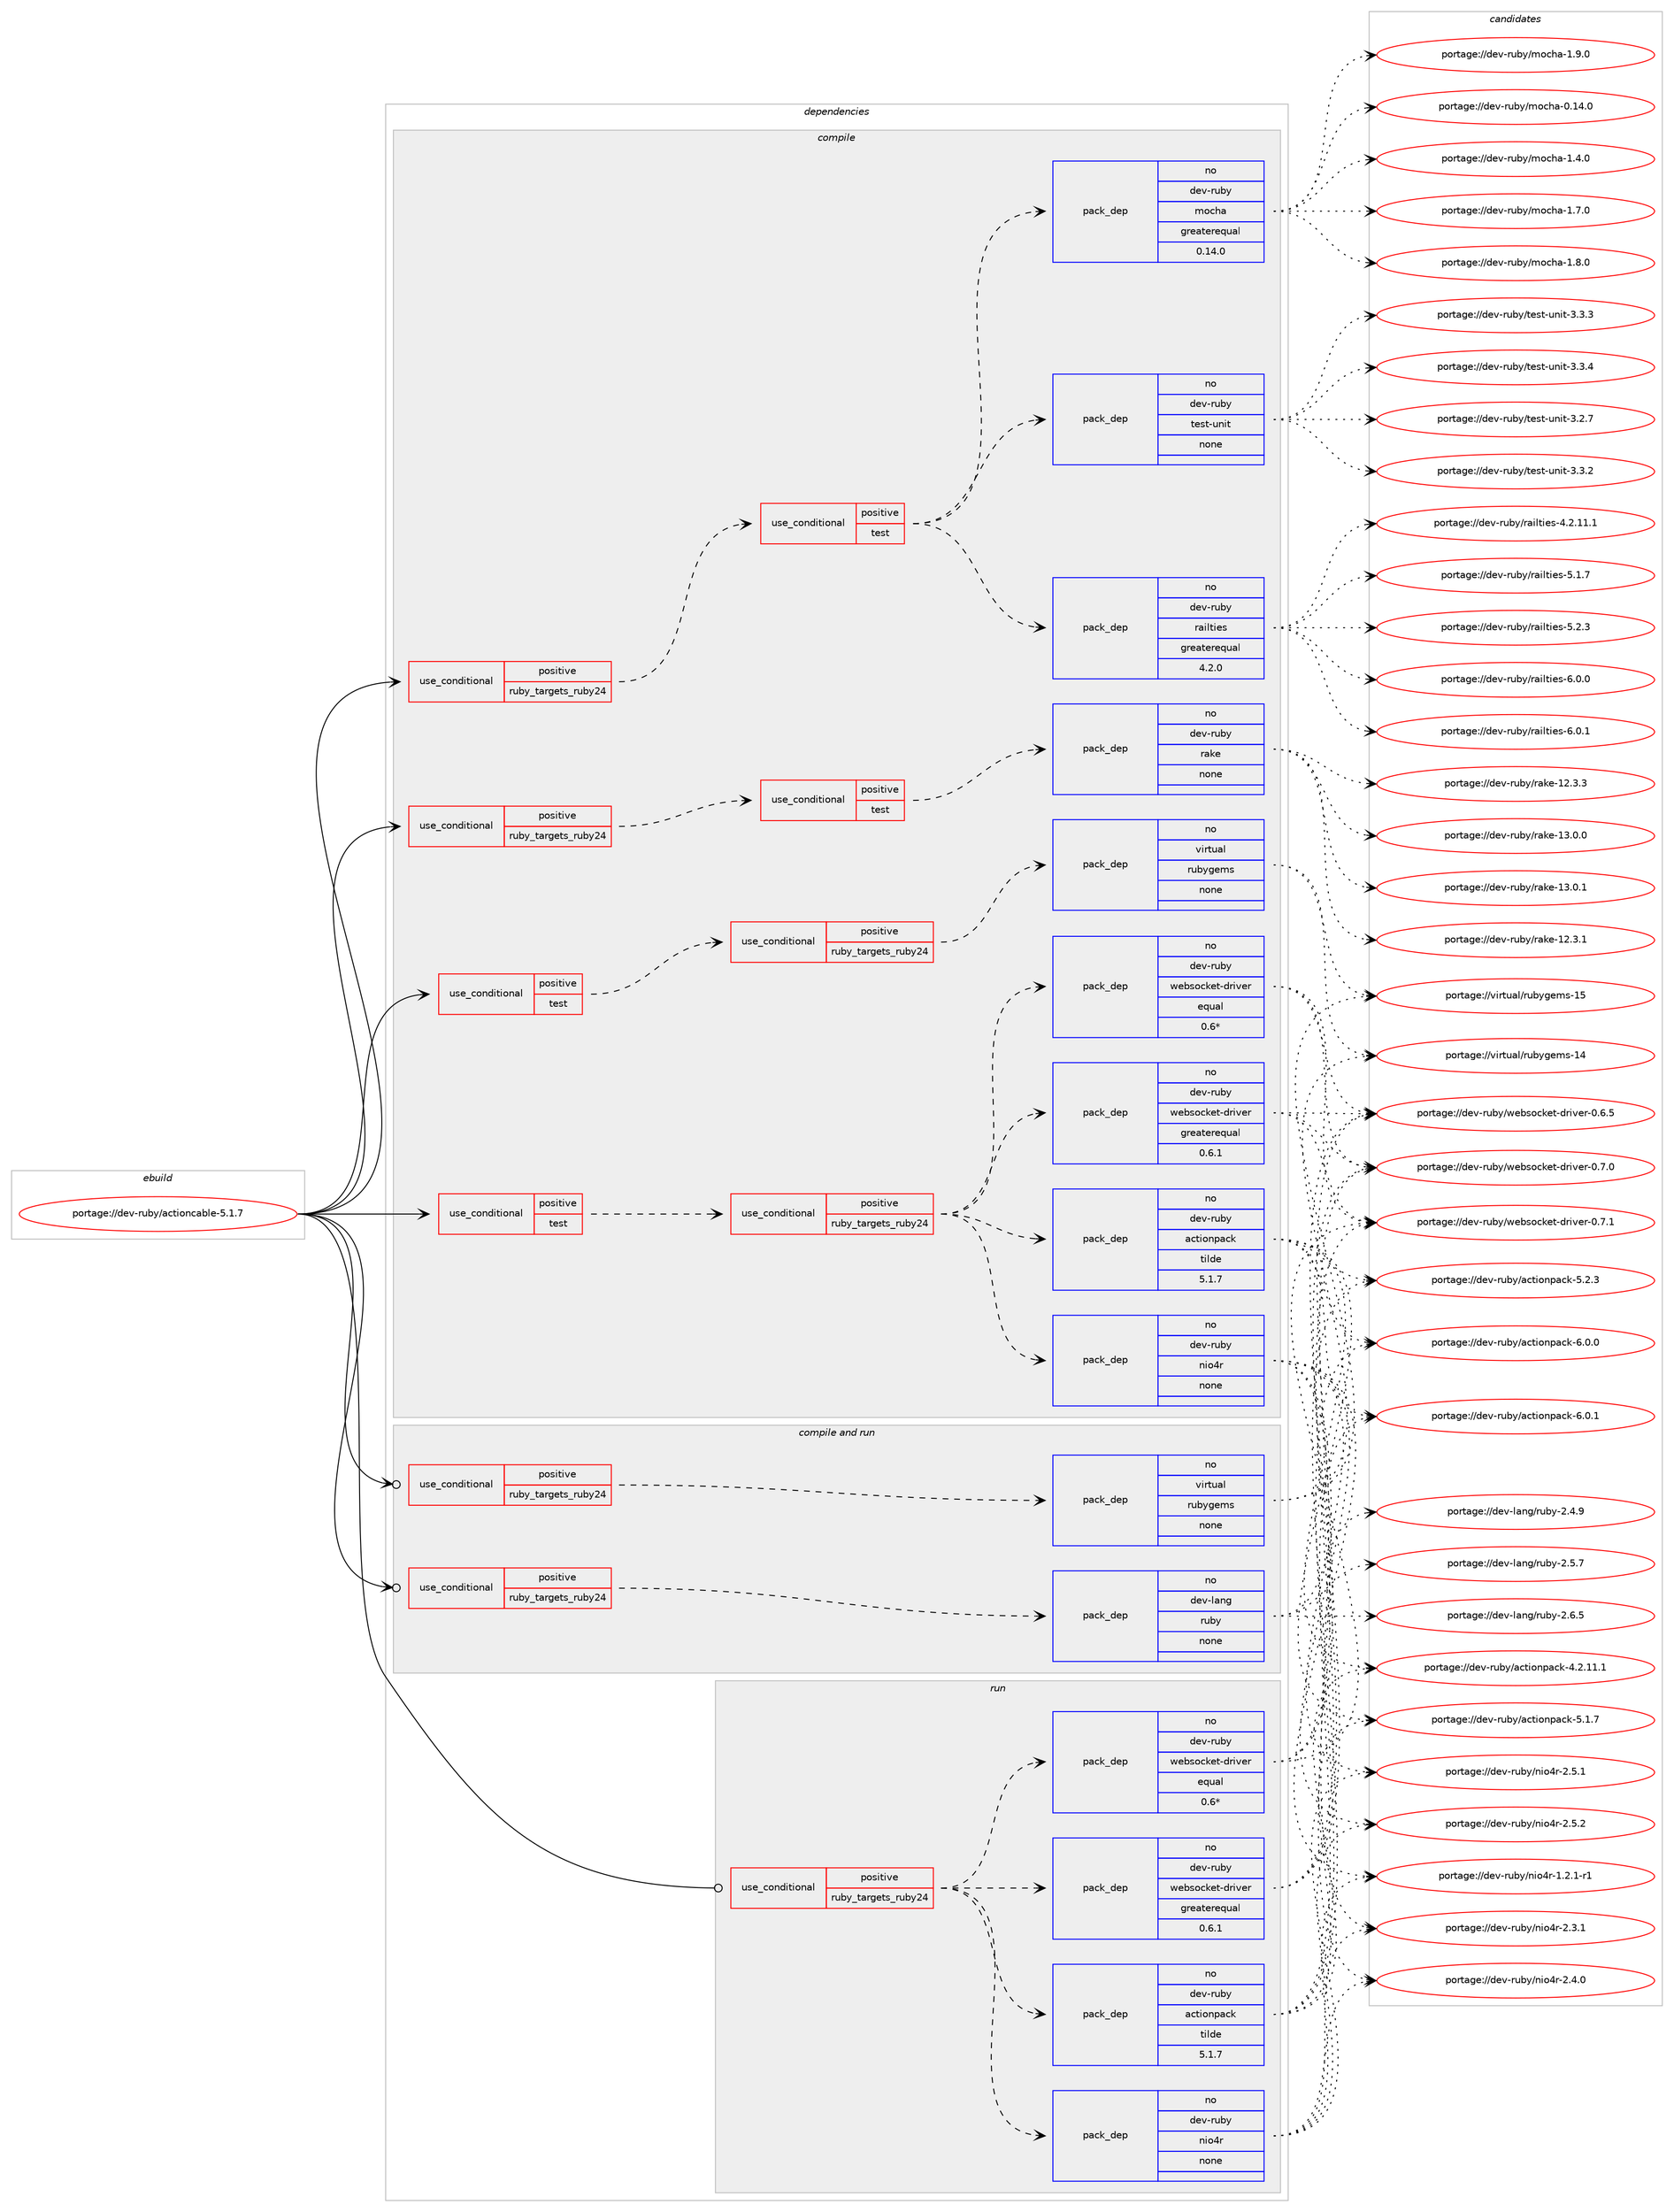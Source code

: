digraph prolog {

# *************
# Graph options
# *************

newrank=true;
concentrate=true;
compound=true;
graph [rankdir=LR,fontname=Helvetica,fontsize=10,ranksep=1.5];#, ranksep=2.5, nodesep=0.2];
edge  [arrowhead=vee];
node  [fontname=Helvetica,fontsize=10];

# **********
# The ebuild
# **********

subgraph cluster_leftcol {
color=gray;
rank=same;
label=<<i>ebuild</i>>;
id [label="portage://dev-ruby/actioncable-5.1.7", color=red, width=4, href="../dev-ruby/actioncable-5.1.7.svg"];
}

# ****************
# The dependencies
# ****************

subgraph cluster_midcol {
color=gray;
label=<<i>dependencies</i>>;
subgraph cluster_compile {
fillcolor="#eeeeee";
style=filled;
label=<<i>compile</i>>;
subgraph cond46052 {
dependency208798 [label=<<TABLE BORDER="0" CELLBORDER="1" CELLSPACING="0" CELLPADDING="4"><TR><TD ROWSPAN="3" CELLPADDING="10">use_conditional</TD></TR><TR><TD>positive</TD></TR><TR><TD>ruby_targets_ruby24</TD></TR></TABLE>>, shape=none, color=red];
subgraph cond46053 {
dependency208799 [label=<<TABLE BORDER="0" CELLBORDER="1" CELLSPACING="0" CELLPADDING="4"><TR><TD ROWSPAN="3" CELLPADDING="10">use_conditional</TD></TR><TR><TD>positive</TD></TR><TR><TD>test</TD></TR></TABLE>>, shape=none, color=red];
subgraph pack159318 {
dependency208800 [label=<<TABLE BORDER="0" CELLBORDER="1" CELLSPACING="0" CELLPADDING="4" WIDTH="220"><TR><TD ROWSPAN="6" CELLPADDING="30">pack_dep</TD></TR><TR><TD WIDTH="110">no</TD></TR><TR><TD>dev-ruby</TD></TR><TR><TD>railties</TD></TR><TR><TD>greaterequal</TD></TR><TR><TD>4.2.0</TD></TR></TABLE>>, shape=none, color=blue];
}
dependency208799:e -> dependency208800:w [weight=20,style="dashed",arrowhead="vee"];
subgraph pack159319 {
dependency208801 [label=<<TABLE BORDER="0" CELLBORDER="1" CELLSPACING="0" CELLPADDING="4" WIDTH="220"><TR><TD ROWSPAN="6" CELLPADDING="30">pack_dep</TD></TR><TR><TD WIDTH="110">no</TD></TR><TR><TD>dev-ruby</TD></TR><TR><TD>test-unit</TD></TR><TR><TD>none</TD></TR><TR><TD></TD></TR></TABLE>>, shape=none, color=blue];
}
dependency208799:e -> dependency208801:w [weight=20,style="dashed",arrowhead="vee"];
subgraph pack159320 {
dependency208802 [label=<<TABLE BORDER="0" CELLBORDER="1" CELLSPACING="0" CELLPADDING="4" WIDTH="220"><TR><TD ROWSPAN="6" CELLPADDING="30">pack_dep</TD></TR><TR><TD WIDTH="110">no</TD></TR><TR><TD>dev-ruby</TD></TR><TR><TD>mocha</TD></TR><TR><TD>greaterequal</TD></TR><TR><TD>0.14.0</TD></TR></TABLE>>, shape=none, color=blue];
}
dependency208799:e -> dependency208802:w [weight=20,style="dashed",arrowhead="vee"];
}
dependency208798:e -> dependency208799:w [weight=20,style="dashed",arrowhead="vee"];
}
id:e -> dependency208798:w [weight=20,style="solid",arrowhead="vee"];
subgraph cond46054 {
dependency208803 [label=<<TABLE BORDER="0" CELLBORDER="1" CELLSPACING="0" CELLPADDING="4"><TR><TD ROWSPAN="3" CELLPADDING="10">use_conditional</TD></TR><TR><TD>positive</TD></TR><TR><TD>ruby_targets_ruby24</TD></TR></TABLE>>, shape=none, color=red];
subgraph cond46055 {
dependency208804 [label=<<TABLE BORDER="0" CELLBORDER="1" CELLSPACING="0" CELLPADDING="4"><TR><TD ROWSPAN="3" CELLPADDING="10">use_conditional</TD></TR><TR><TD>positive</TD></TR><TR><TD>test</TD></TR></TABLE>>, shape=none, color=red];
subgraph pack159321 {
dependency208805 [label=<<TABLE BORDER="0" CELLBORDER="1" CELLSPACING="0" CELLPADDING="4" WIDTH="220"><TR><TD ROWSPAN="6" CELLPADDING="30">pack_dep</TD></TR><TR><TD WIDTH="110">no</TD></TR><TR><TD>dev-ruby</TD></TR><TR><TD>rake</TD></TR><TR><TD>none</TD></TR><TR><TD></TD></TR></TABLE>>, shape=none, color=blue];
}
dependency208804:e -> dependency208805:w [weight=20,style="dashed",arrowhead="vee"];
}
dependency208803:e -> dependency208804:w [weight=20,style="dashed",arrowhead="vee"];
}
id:e -> dependency208803:w [weight=20,style="solid",arrowhead="vee"];
subgraph cond46056 {
dependency208806 [label=<<TABLE BORDER="0" CELLBORDER="1" CELLSPACING="0" CELLPADDING="4"><TR><TD ROWSPAN="3" CELLPADDING="10">use_conditional</TD></TR><TR><TD>positive</TD></TR><TR><TD>test</TD></TR></TABLE>>, shape=none, color=red];
subgraph cond46057 {
dependency208807 [label=<<TABLE BORDER="0" CELLBORDER="1" CELLSPACING="0" CELLPADDING="4"><TR><TD ROWSPAN="3" CELLPADDING="10">use_conditional</TD></TR><TR><TD>positive</TD></TR><TR><TD>ruby_targets_ruby24</TD></TR></TABLE>>, shape=none, color=red];
subgraph pack159322 {
dependency208808 [label=<<TABLE BORDER="0" CELLBORDER="1" CELLSPACING="0" CELLPADDING="4" WIDTH="220"><TR><TD ROWSPAN="6" CELLPADDING="30">pack_dep</TD></TR><TR><TD WIDTH="110">no</TD></TR><TR><TD>dev-ruby</TD></TR><TR><TD>actionpack</TD></TR><TR><TD>tilde</TD></TR><TR><TD>5.1.7</TD></TR></TABLE>>, shape=none, color=blue];
}
dependency208807:e -> dependency208808:w [weight=20,style="dashed",arrowhead="vee"];
subgraph pack159323 {
dependency208809 [label=<<TABLE BORDER="0" CELLBORDER="1" CELLSPACING="0" CELLPADDING="4" WIDTH="220"><TR><TD ROWSPAN="6" CELLPADDING="30">pack_dep</TD></TR><TR><TD WIDTH="110">no</TD></TR><TR><TD>dev-ruby</TD></TR><TR><TD>nio4r</TD></TR><TR><TD>none</TD></TR><TR><TD></TD></TR></TABLE>>, shape=none, color=blue];
}
dependency208807:e -> dependency208809:w [weight=20,style="dashed",arrowhead="vee"];
subgraph pack159324 {
dependency208810 [label=<<TABLE BORDER="0" CELLBORDER="1" CELLSPACING="0" CELLPADDING="4" WIDTH="220"><TR><TD ROWSPAN="6" CELLPADDING="30">pack_dep</TD></TR><TR><TD WIDTH="110">no</TD></TR><TR><TD>dev-ruby</TD></TR><TR><TD>websocket-driver</TD></TR><TR><TD>greaterequal</TD></TR><TR><TD>0.6.1</TD></TR></TABLE>>, shape=none, color=blue];
}
dependency208807:e -> dependency208810:w [weight=20,style="dashed",arrowhead="vee"];
subgraph pack159325 {
dependency208811 [label=<<TABLE BORDER="0" CELLBORDER="1" CELLSPACING="0" CELLPADDING="4" WIDTH="220"><TR><TD ROWSPAN="6" CELLPADDING="30">pack_dep</TD></TR><TR><TD WIDTH="110">no</TD></TR><TR><TD>dev-ruby</TD></TR><TR><TD>websocket-driver</TD></TR><TR><TD>equal</TD></TR><TR><TD>0.6*</TD></TR></TABLE>>, shape=none, color=blue];
}
dependency208807:e -> dependency208811:w [weight=20,style="dashed",arrowhead="vee"];
}
dependency208806:e -> dependency208807:w [weight=20,style="dashed",arrowhead="vee"];
}
id:e -> dependency208806:w [weight=20,style="solid",arrowhead="vee"];
subgraph cond46058 {
dependency208812 [label=<<TABLE BORDER="0" CELLBORDER="1" CELLSPACING="0" CELLPADDING="4"><TR><TD ROWSPAN="3" CELLPADDING="10">use_conditional</TD></TR><TR><TD>positive</TD></TR><TR><TD>test</TD></TR></TABLE>>, shape=none, color=red];
subgraph cond46059 {
dependency208813 [label=<<TABLE BORDER="0" CELLBORDER="1" CELLSPACING="0" CELLPADDING="4"><TR><TD ROWSPAN="3" CELLPADDING="10">use_conditional</TD></TR><TR><TD>positive</TD></TR><TR><TD>ruby_targets_ruby24</TD></TR></TABLE>>, shape=none, color=red];
subgraph pack159326 {
dependency208814 [label=<<TABLE BORDER="0" CELLBORDER="1" CELLSPACING="0" CELLPADDING="4" WIDTH="220"><TR><TD ROWSPAN="6" CELLPADDING="30">pack_dep</TD></TR><TR><TD WIDTH="110">no</TD></TR><TR><TD>virtual</TD></TR><TR><TD>rubygems</TD></TR><TR><TD>none</TD></TR><TR><TD></TD></TR></TABLE>>, shape=none, color=blue];
}
dependency208813:e -> dependency208814:w [weight=20,style="dashed",arrowhead="vee"];
}
dependency208812:e -> dependency208813:w [weight=20,style="dashed",arrowhead="vee"];
}
id:e -> dependency208812:w [weight=20,style="solid",arrowhead="vee"];
}
subgraph cluster_compileandrun {
fillcolor="#eeeeee";
style=filled;
label=<<i>compile and run</i>>;
subgraph cond46060 {
dependency208815 [label=<<TABLE BORDER="0" CELLBORDER="1" CELLSPACING="0" CELLPADDING="4"><TR><TD ROWSPAN="3" CELLPADDING="10">use_conditional</TD></TR><TR><TD>positive</TD></TR><TR><TD>ruby_targets_ruby24</TD></TR></TABLE>>, shape=none, color=red];
subgraph pack159327 {
dependency208816 [label=<<TABLE BORDER="0" CELLBORDER="1" CELLSPACING="0" CELLPADDING="4" WIDTH="220"><TR><TD ROWSPAN="6" CELLPADDING="30">pack_dep</TD></TR><TR><TD WIDTH="110">no</TD></TR><TR><TD>dev-lang</TD></TR><TR><TD>ruby</TD></TR><TR><TD>none</TD></TR><TR><TD></TD></TR></TABLE>>, shape=none, color=blue];
}
dependency208815:e -> dependency208816:w [weight=20,style="dashed",arrowhead="vee"];
}
id:e -> dependency208815:w [weight=20,style="solid",arrowhead="odotvee"];
subgraph cond46061 {
dependency208817 [label=<<TABLE BORDER="0" CELLBORDER="1" CELLSPACING="0" CELLPADDING="4"><TR><TD ROWSPAN="3" CELLPADDING="10">use_conditional</TD></TR><TR><TD>positive</TD></TR><TR><TD>ruby_targets_ruby24</TD></TR></TABLE>>, shape=none, color=red];
subgraph pack159328 {
dependency208818 [label=<<TABLE BORDER="0" CELLBORDER="1" CELLSPACING="0" CELLPADDING="4" WIDTH="220"><TR><TD ROWSPAN="6" CELLPADDING="30">pack_dep</TD></TR><TR><TD WIDTH="110">no</TD></TR><TR><TD>virtual</TD></TR><TR><TD>rubygems</TD></TR><TR><TD>none</TD></TR><TR><TD></TD></TR></TABLE>>, shape=none, color=blue];
}
dependency208817:e -> dependency208818:w [weight=20,style="dashed",arrowhead="vee"];
}
id:e -> dependency208817:w [weight=20,style="solid",arrowhead="odotvee"];
}
subgraph cluster_run {
fillcolor="#eeeeee";
style=filled;
label=<<i>run</i>>;
subgraph cond46062 {
dependency208819 [label=<<TABLE BORDER="0" CELLBORDER="1" CELLSPACING="0" CELLPADDING="4"><TR><TD ROWSPAN="3" CELLPADDING="10">use_conditional</TD></TR><TR><TD>positive</TD></TR><TR><TD>ruby_targets_ruby24</TD></TR></TABLE>>, shape=none, color=red];
subgraph pack159329 {
dependency208820 [label=<<TABLE BORDER="0" CELLBORDER="1" CELLSPACING="0" CELLPADDING="4" WIDTH="220"><TR><TD ROWSPAN="6" CELLPADDING="30">pack_dep</TD></TR><TR><TD WIDTH="110">no</TD></TR><TR><TD>dev-ruby</TD></TR><TR><TD>actionpack</TD></TR><TR><TD>tilde</TD></TR><TR><TD>5.1.7</TD></TR></TABLE>>, shape=none, color=blue];
}
dependency208819:e -> dependency208820:w [weight=20,style="dashed",arrowhead="vee"];
subgraph pack159330 {
dependency208821 [label=<<TABLE BORDER="0" CELLBORDER="1" CELLSPACING="0" CELLPADDING="4" WIDTH="220"><TR><TD ROWSPAN="6" CELLPADDING="30">pack_dep</TD></TR><TR><TD WIDTH="110">no</TD></TR><TR><TD>dev-ruby</TD></TR><TR><TD>nio4r</TD></TR><TR><TD>none</TD></TR><TR><TD></TD></TR></TABLE>>, shape=none, color=blue];
}
dependency208819:e -> dependency208821:w [weight=20,style="dashed",arrowhead="vee"];
subgraph pack159331 {
dependency208822 [label=<<TABLE BORDER="0" CELLBORDER="1" CELLSPACING="0" CELLPADDING="4" WIDTH="220"><TR><TD ROWSPAN="6" CELLPADDING="30">pack_dep</TD></TR><TR><TD WIDTH="110">no</TD></TR><TR><TD>dev-ruby</TD></TR><TR><TD>websocket-driver</TD></TR><TR><TD>greaterequal</TD></TR><TR><TD>0.6.1</TD></TR></TABLE>>, shape=none, color=blue];
}
dependency208819:e -> dependency208822:w [weight=20,style="dashed",arrowhead="vee"];
subgraph pack159332 {
dependency208823 [label=<<TABLE BORDER="0" CELLBORDER="1" CELLSPACING="0" CELLPADDING="4" WIDTH="220"><TR><TD ROWSPAN="6" CELLPADDING="30">pack_dep</TD></TR><TR><TD WIDTH="110">no</TD></TR><TR><TD>dev-ruby</TD></TR><TR><TD>websocket-driver</TD></TR><TR><TD>equal</TD></TR><TR><TD>0.6*</TD></TR></TABLE>>, shape=none, color=blue];
}
dependency208819:e -> dependency208823:w [weight=20,style="dashed",arrowhead="vee"];
}
id:e -> dependency208819:w [weight=20,style="solid",arrowhead="odot"];
}
}

# **************
# The candidates
# **************

subgraph cluster_choices {
rank=same;
color=gray;
label=<<i>candidates</i>>;

subgraph choice159318 {
color=black;
nodesep=1;
choiceportage10010111845114117981214711497105108116105101115455246504649494649 [label="portage://dev-ruby/railties-4.2.11.1", color=red, width=4,href="../dev-ruby/railties-4.2.11.1.svg"];
choiceportage10010111845114117981214711497105108116105101115455346494655 [label="portage://dev-ruby/railties-5.1.7", color=red, width=4,href="../dev-ruby/railties-5.1.7.svg"];
choiceportage10010111845114117981214711497105108116105101115455346504651 [label="portage://dev-ruby/railties-5.2.3", color=red, width=4,href="../dev-ruby/railties-5.2.3.svg"];
choiceportage10010111845114117981214711497105108116105101115455446484648 [label="portage://dev-ruby/railties-6.0.0", color=red, width=4,href="../dev-ruby/railties-6.0.0.svg"];
choiceportage10010111845114117981214711497105108116105101115455446484649 [label="portage://dev-ruby/railties-6.0.1", color=red, width=4,href="../dev-ruby/railties-6.0.1.svg"];
dependency208800:e -> choiceportage10010111845114117981214711497105108116105101115455246504649494649:w [style=dotted,weight="100"];
dependency208800:e -> choiceportage10010111845114117981214711497105108116105101115455346494655:w [style=dotted,weight="100"];
dependency208800:e -> choiceportage10010111845114117981214711497105108116105101115455346504651:w [style=dotted,weight="100"];
dependency208800:e -> choiceportage10010111845114117981214711497105108116105101115455446484648:w [style=dotted,weight="100"];
dependency208800:e -> choiceportage10010111845114117981214711497105108116105101115455446484649:w [style=dotted,weight="100"];
}
subgraph choice159319 {
color=black;
nodesep=1;
choiceportage10010111845114117981214711610111511645117110105116455146504655 [label="portage://dev-ruby/test-unit-3.2.7", color=red, width=4,href="../dev-ruby/test-unit-3.2.7.svg"];
choiceportage10010111845114117981214711610111511645117110105116455146514650 [label="portage://dev-ruby/test-unit-3.3.2", color=red, width=4,href="../dev-ruby/test-unit-3.3.2.svg"];
choiceportage10010111845114117981214711610111511645117110105116455146514651 [label="portage://dev-ruby/test-unit-3.3.3", color=red, width=4,href="../dev-ruby/test-unit-3.3.3.svg"];
choiceportage10010111845114117981214711610111511645117110105116455146514652 [label="portage://dev-ruby/test-unit-3.3.4", color=red, width=4,href="../dev-ruby/test-unit-3.3.4.svg"];
dependency208801:e -> choiceportage10010111845114117981214711610111511645117110105116455146504655:w [style=dotted,weight="100"];
dependency208801:e -> choiceportage10010111845114117981214711610111511645117110105116455146514650:w [style=dotted,weight="100"];
dependency208801:e -> choiceportage10010111845114117981214711610111511645117110105116455146514651:w [style=dotted,weight="100"];
dependency208801:e -> choiceportage10010111845114117981214711610111511645117110105116455146514652:w [style=dotted,weight="100"];
}
subgraph choice159320 {
color=black;
nodesep=1;
choiceportage100101118451141179812147109111991049745484649524648 [label="portage://dev-ruby/mocha-0.14.0", color=red, width=4,href="../dev-ruby/mocha-0.14.0.svg"];
choiceportage1001011184511411798121471091119910497454946524648 [label="portage://dev-ruby/mocha-1.4.0", color=red, width=4,href="../dev-ruby/mocha-1.4.0.svg"];
choiceportage1001011184511411798121471091119910497454946554648 [label="portage://dev-ruby/mocha-1.7.0", color=red, width=4,href="../dev-ruby/mocha-1.7.0.svg"];
choiceportage1001011184511411798121471091119910497454946564648 [label="portage://dev-ruby/mocha-1.8.0", color=red, width=4,href="../dev-ruby/mocha-1.8.0.svg"];
choiceportage1001011184511411798121471091119910497454946574648 [label="portage://dev-ruby/mocha-1.9.0", color=red, width=4,href="../dev-ruby/mocha-1.9.0.svg"];
dependency208802:e -> choiceportage100101118451141179812147109111991049745484649524648:w [style=dotted,weight="100"];
dependency208802:e -> choiceportage1001011184511411798121471091119910497454946524648:w [style=dotted,weight="100"];
dependency208802:e -> choiceportage1001011184511411798121471091119910497454946554648:w [style=dotted,weight="100"];
dependency208802:e -> choiceportage1001011184511411798121471091119910497454946564648:w [style=dotted,weight="100"];
dependency208802:e -> choiceportage1001011184511411798121471091119910497454946574648:w [style=dotted,weight="100"];
}
subgraph choice159321 {
color=black;
nodesep=1;
choiceportage1001011184511411798121471149710710145495046514649 [label="portage://dev-ruby/rake-12.3.1", color=red, width=4,href="../dev-ruby/rake-12.3.1.svg"];
choiceportage1001011184511411798121471149710710145495046514651 [label="portage://dev-ruby/rake-12.3.3", color=red, width=4,href="../dev-ruby/rake-12.3.3.svg"];
choiceportage1001011184511411798121471149710710145495146484648 [label="portage://dev-ruby/rake-13.0.0", color=red, width=4,href="../dev-ruby/rake-13.0.0.svg"];
choiceportage1001011184511411798121471149710710145495146484649 [label="portage://dev-ruby/rake-13.0.1", color=red, width=4,href="../dev-ruby/rake-13.0.1.svg"];
dependency208805:e -> choiceportage1001011184511411798121471149710710145495046514649:w [style=dotted,weight="100"];
dependency208805:e -> choiceportage1001011184511411798121471149710710145495046514651:w [style=dotted,weight="100"];
dependency208805:e -> choiceportage1001011184511411798121471149710710145495146484648:w [style=dotted,weight="100"];
dependency208805:e -> choiceportage1001011184511411798121471149710710145495146484649:w [style=dotted,weight="100"];
}
subgraph choice159322 {
color=black;
nodesep=1;
choiceportage10010111845114117981214797991161051111101129799107455246504649494649 [label="portage://dev-ruby/actionpack-4.2.11.1", color=red, width=4,href="../dev-ruby/actionpack-4.2.11.1.svg"];
choiceportage10010111845114117981214797991161051111101129799107455346494655 [label="portage://dev-ruby/actionpack-5.1.7", color=red, width=4,href="../dev-ruby/actionpack-5.1.7.svg"];
choiceportage10010111845114117981214797991161051111101129799107455346504651 [label="portage://dev-ruby/actionpack-5.2.3", color=red, width=4,href="../dev-ruby/actionpack-5.2.3.svg"];
choiceportage10010111845114117981214797991161051111101129799107455446484648 [label="portage://dev-ruby/actionpack-6.0.0", color=red, width=4,href="../dev-ruby/actionpack-6.0.0.svg"];
choiceportage10010111845114117981214797991161051111101129799107455446484649 [label="portage://dev-ruby/actionpack-6.0.1", color=red, width=4,href="../dev-ruby/actionpack-6.0.1.svg"];
dependency208808:e -> choiceportage10010111845114117981214797991161051111101129799107455246504649494649:w [style=dotted,weight="100"];
dependency208808:e -> choiceportage10010111845114117981214797991161051111101129799107455346494655:w [style=dotted,weight="100"];
dependency208808:e -> choiceportage10010111845114117981214797991161051111101129799107455346504651:w [style=dotted,weight="100"];
dependency208808:e -> choiceportage10010111845114117981214797991161051111101129799107455446484648:w [style=dotted,weight="100"];
dependency208808:e -> choiceportage10010111845114117981214797991161051111101129799107455446484649:w [style=dotted,weight="100"];
}
subgraph choice159323 {
color=black;
nodesep=1;
choiceportage100101118451141179812147110105111521144549465046494511449 [label="portage://dev-ruby/nio4r-1.2.1-r1", color=red, width=4,href="../dev-ruby/nio4r-1.2.1-r1.svg"];
choiceportage10010111845114117981214711010511152114455046514649 [label="portage://dev-ruby/nio4r-2.3.1", color=red, width=4,href="../dev-ruby/nio4r-2.3.1.svg"];
choiceportage10010111845114117981214711010511152114455046524648 [label="portage://dev-ruby/nio4r-2.4.0", color=red, width=4,href="../dev-ruby/nio4r-2.4.0.svg"];
choiceportage10010111845114117981214711010511152114455046534649 [label="portage://dev-ruby/nio4r-2.5.1", color=red, width=4,href="../dev-ruby/nio4r-2.5.1.svg"];
choiceportage10010111845114117981214711010511152114455046534650 [label="portage://dev-ruby/nio4r-2.5.2", color=red, width=4,href="../dev-ruby/nio4r-2.5.2.svg"];
dependency208809:e -> choiceportage100101118451141179812147110105111521144549465046494511449:w [style=dotted,weight="100"];
dependency208809:e -> choiceportage10010111845114117981214711010511152114455046514649:w [style=dotted,weight="100"];
dependency208809:e -> choiceportage10010111845114117981214711010511152114455046524648:w [style=dotted,weight="100"];
dependency208809:e -> choiceportage10010111845114117981214711010511152114455046534649:w [style=dotted,weight="100"];
dependency208809:e -> choiceportage10010111845114117981214711010511152114455046534650:w [style=dotted,weight="100"];
}
subgraph choice159324 {
color=black;
nodesep=1;
choiceportage100101118451141179812147119101981151119910710111645100114105118101114454846544653 [label="portage://dev-ruby/websocket-driver-0.6.5", color=red, width=4,href="../dev-ruby/websocket-driver-0.6.5.svg"];
choiceportage100101118451141179812147119101981151119910710111645100114105118101114454846554648 [label="portage://dev-ruby/websocket-driver-0.7.0", color=red, width=4,href="../dev-ruby/websocket-driver-0.7.0.svg"];
choiceportage100101118451141179812147119101981151119910710111645100114105118101114454846554649 [label="portage://dev-ruby/websocket-driver-0.7.1", color=red, width=4,href="../dev-ruby/websocket-driver-0.7.1.svg"];
dependency208810:e -> choiceportage100101118451141179812147119101981151119910710111645100114105118101114454846544653:w [style=dotted,weight="100"];
dependency208810:e -> choiceportage100101118451141179812147119101981151119910710111645100114105118101114454846554648:w [style=dotted,weight="100"];
dependency208810:e -> choiceportage100101118451141179812147119101981151119910710111645100114105118101114454846554649:w [style=dotted,weight="100"];
}
subgraph choice159325 {
color=black;
nodesep=1;
choiceportage100101118451141179812147119101981151119910710111645100114105118101114454846544653 [label="portage://dev-ruby/websocket-driver-0.6.5", color=red, width=4,href="../dev-ruby/websocket-driver-0.6.5.svg"];
choiceportage100101118451141179812147119101981151119910710111645100114105118101114454846554648 [label="portage://dev-ruby/websocket-driver-0.7.0", color=red, width=4,href="../dev-ruby/websocket-driver-0.7.0.svg"];
choiceportage100101118451141179812147119101981151119910710111645100114105118101114454846554649 [label="portage://dev-ruby/websocket-driver-0.7.1", color=red, width=4,href="../dev-ruby/websocket-driver-0.7.1.svg"];
dependency208811:e -> choiceportage100101118451141179812147119101981151119910710111645100114105118101114454846544653:w [style=dotted,weight="100"];
dependency208811:e -> choiceportage100101118451141179812147119101981151119910710111645100114105118101114454846554648:w [style=dotted,weight="100"];
dependency208811:e -> choiceportage100101118451141179812147119101981151119910710111645100114105118101114454846554649:w [style=dotted,weight="100"];
}
subgraph choice159326 {
color=black;
nodesep=1;
choiceportage118105114116117971084711411798121103101109115454952 [label="portage://virtual/rubygems-14", color=red, width=4,href="../virtual/rubygems-14.svg"];
choiceportage118105114116117971084711411798121103101109115454953 [label="portage://virtual/rubygems-15", color=red, width=4,href="../virtual/rubygems-15.svg"];
dependency208814:e -> choiceportage118105114116117971084711411798121103101109115454952:w [style=dotted,weight="100"];
dependency208814:e -> choiceportage118105114116117971084711411798121103101109115454953:w [style=dotted,weight="100"];
}
subgraph choice159327 {
color=black;
nodesep=1;
choiceportage10010111845108971101034711411798121455046524657 [label="portage://dev-lang/ruby-2.4.9", color=red, width=4,href="../dev-lang/ruby-2.4.9.svg"];
choiceportage10010111845108971101034711411798121455046534655 [label="portage://dev-lang/ruby-2.5.7", color=red, width=4,href="../dev-lang/ruby-2.5.7.svg"];
choiceportage10010111845108971101034711411798121455046544653 [label="portage://dev-lang/ruby-2.6.5", color=red, width=4,href="../dev-lang/ruby-2.6.5.svg"];
dependency208816:e -> choiceportage10010111845108971101034711411798121455046524657:w [style=dotted,weight="100"];
dependency208816:e -> choiceportage10010111845108971101034711411798121455046534655:w [style=dotted,weight="100"];
dependency208816:e -> choiceportage10010111845108971101034711411798121455046544653:w [style=dotted,weight="100"];
}
subgraph choice159328 {
color=black;
nodesep=1;
choiceportage118105114116117971084711411798121103101109115454952 [label="portage://virtual/rubygems-14", color=red, width=4,href="../virtual/rubygems-14.svg"];
choiceportage118105114116117971084711411798121103101109115454953 [label="portage://virtual/rubygems-15", color=red, width=4,href="../virtual/rubygems-15.svg"];
dependency208818:e -> choiceportage118105114116117971084711411798121103101109115454952:w [style=dotted,weight="100"];
dependency208818:e -> choiceportage118105114116117971084711411798121103101109115454953:w [style=dotted,weight="100"];
}
subgraph choice159329 {
color=black;
nodesep=1;
choiceportage10010111845114117981214797991161051111101129799107455246504649494649 [label="portage://dev-ruby/actionpack-4.2.11.1", color=red, width=4,href="../dev-ruby/actionpack-4.2.11.1.svg"];
choiceportage10010111845114117981214797991161051111101129799107455346494655 [label="portage://dev-ruby/actionpack-5.1.7", color=red, width=4,href="../dev-ruby/actionpack-5.1.7.svg"];
choiceportage10010111845114117981214797991161051111101129799107455346504651 [label="portage://dev-ruby/actionpack-5.2.3", color=red, width=4,href="../dev-ruby/actionpack-5.2.3.svg"];
choiceportage10010111845114117981214797991161051111101129799107455446484648 [label="portage://dev-ruby/actionpack-6.0.0", color=red, width=4,href="../dev-ruby/actionpack-6.0.0.svg"];
choiceportage10010111845114117981214797991161051111101129799107455446484649 [label="portage://dev-ruby/actionpack-6.0.1", color=red, width=4,href="../dev-ruby/actionpack-6.0.1.svg"];
dependency208820:e -> choiceportage10010111845114117981214797991161051111101129799107455246504649494649:w [style=dotted,weight="100"];
dependency208820:e -> choiceportage10010111845114117981214797991161051111101129799107455346494655:w [style=dotted,weight="100"];
dependency208820:e -> choiceportage10010111845114117981214797991161051111101129799107455346504651:w [style=dotted,weight="100"];
dependency208820:e -> choiceportage10010111845114117981214797991161051111101129799107455446484648:w [style=dotted,weight="100"];
dependency208820:e -> choiceportage10010111845114117981214797991161051111101129799107455446484649:w [style=dotted,weight="100"];
}
subgraph choice159330 {
color=black;
nodesep=1;
choiceportage100101118451141179812147110105111521144549465046494511449 [label="portage://dev-ruby/nio4r-1.2.1-r1", color=red, width=4,href="../dev-ruby/nio4r-1.2.1-r1.svg"];
choiceportage10010111845114117981214711010511152114455046514649 [label="portage://dev-ruby/nio4r-2.3.1", color=red, width=4,href="../dev-ruby/nio4r-2.3.1.svg"];
choiceportage10010111845114117981214711010511152114455046524648 [label="portage://dev-ruby/nio4r-2.4.0", color=red, width=4,href="../dev-ruby/nio4r-2.4.0.svg"];
choiceportage10010111845114117981214711010511152114455046534649 [label="portage://dev-ruby/nio4r-2.5.1", color=red, width=4,href="../dev-ruby/nio4r-2.5.1.svg"];
choiceportage10010111845114117981214711010511152114455046534650 [label="portage://dev-ruby/nio4r-2.5.2", color=red, width=4,href="../dev-ruby/nio4r-2.5.2.svg"];
dependency208821:e -> choiceportage100101118451141179812147110105111521144549465046494511449:w [style=dotted,weight="100"];
dependency208821:e -> choiceportage10010111845114117981214711010511152114455046514649:w [style=dotted,weight="100"];
dependency208821:e -> choiceportage10010111845114117981214711010511152114455046524648:w [style=dotted,weight="100"];
dependency208821:e -> choiceportage10010111845114117981214711010511152114455046534649:w [style=dotted,weight="100"];
dependency208821:e -> choiceportage10010111845114117981214711010511152114455046534650:w [style=dotted,weight="100"];
}
subgraph choice159331 {
color=black;
nodesep=1;
choiceportage100101118451141179812147119101981151119910710111645100114105118101114454846544653 [label="portage://dev-ruby/websocket-driver-0.6.5", color=red, width=4,href="../dev-ruby/websocket-driver-0.6.5.svg"];
choiceportage100101118451141179812147119101981151119910710111645100114105118101114454846554648 [label="portage://dev-ruby/websocket-driver-0.7.0", color=red, width=4,href="../dev-ruby/websocket-driver-0.7.0.svg"];
choiceportage100101118451141179812147119101981151119910710111645100114105118101114454846554649 [label="portage://dev-ruby/websocket-driver-0.7.1", color=red, width=4,href="../dev-ruby/websocket-driver-0.7.1.svg"];
dependency208822:e -> choiceportage100101118451141179812147119101981151119910710111645100114105118101114454846544653:w [style=dotted,weight="100"];
dependency208822:e -> choiceportage100101118451141179812147119101981151119910710111645100114105118101114454846554648:w [style=dotted,weight="100"];
dependency208822:e -> choiceportage100101118451141179812147119101981151119910710111645100114105118101114454846554649:w [style=dotted,weight="100"];
}
subgraph choice159332 {
color=black;
nodesep=1;
choiceportage100101118451141179812147119101981151119910710111645100114105118101114454846544653 [label="portage://dev-ruby/websocket-driver-0.6.5", color=red, width=4,href="../dev-ruby/websocket-driver-0.6.5.svg"];
choiceportage100101118451141179812147119101981151119910710111645100114105118101114454846554648 [label="portage://dev-ruby/websocket-driver-0.7.0", color=red, width=4,href="../dev-ruby/websocket-driver-0.7.0.svg"];
choiceportage100101118451141179812147119101981151119910710111645100114105118101114454846554649 [label="portage://dev-ruby/websocket-driver-0.7.1", color=red, width=4,href="../dev-ruby/websocket-driver-0.7.1.svg"];
dependency208823:e -> choiceportage100101118451141179812147119101981151119910710111645100114105118101114454846544653:w [style=dotted,weight="100"];
dependency208823:e -> choiceportage100101118451141179812147119101981151119910710111645100114105118101114454846554648:w [style=dotted,weight="100"];
dependency208823:e -> choiceportage100101118451141179812147119101981151119910710111645100114105118101114454846554649:w [style=dotted,weight="100"];
}
}

}
